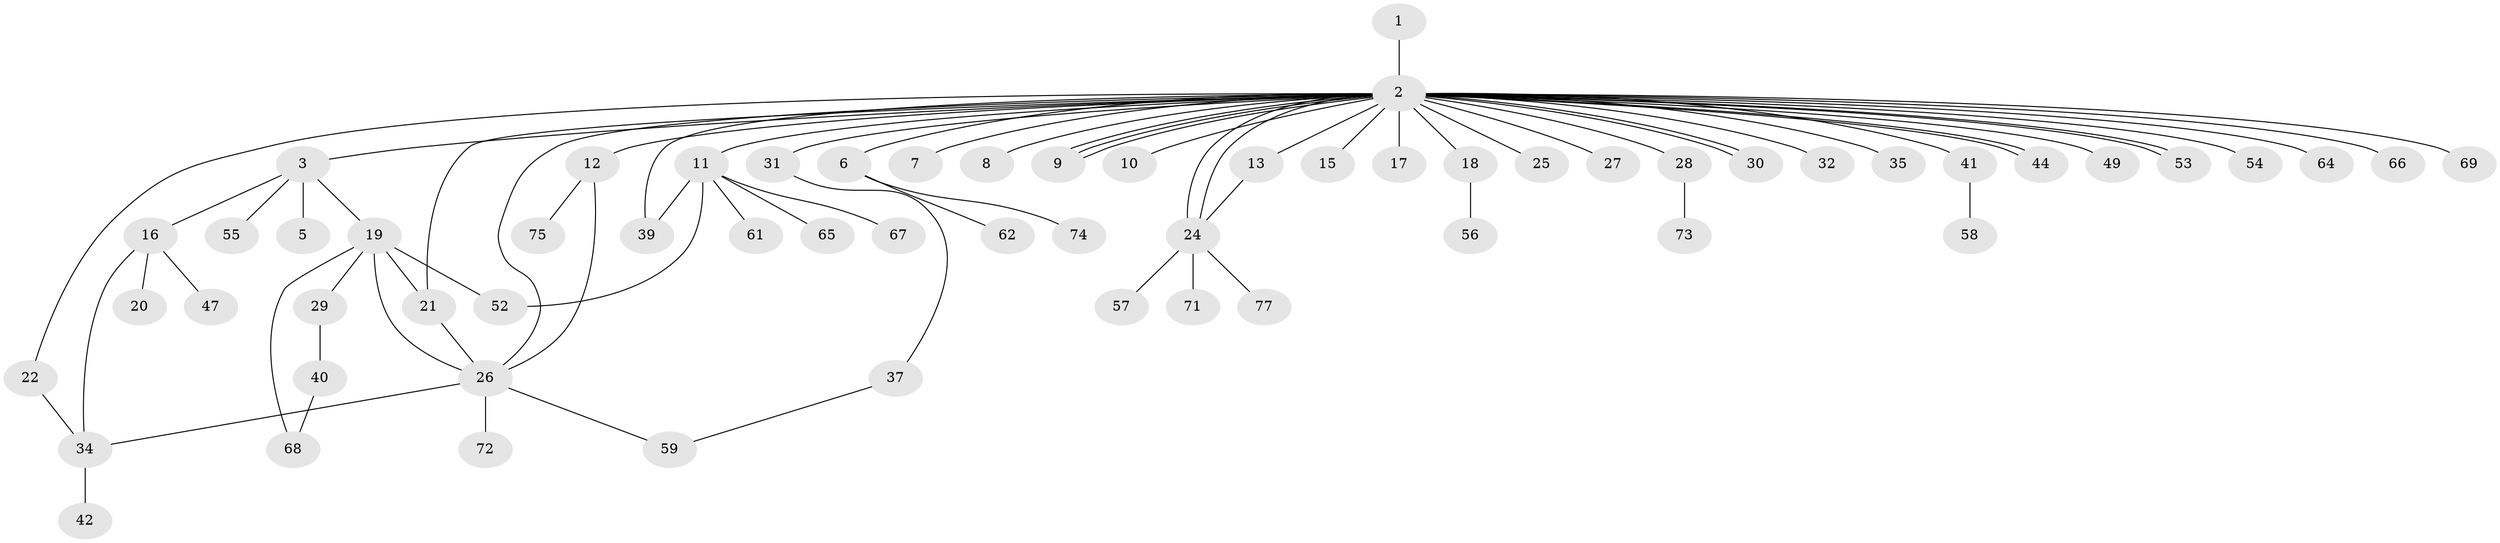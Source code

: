 // original degree distribution, {1: 0.5, 43: 0.01282051282051282, 4: 0.05128205128205128, 3: 0.16666666666666666, 2: 0.20512820512820512, 6: 0.02564102564102564, 5: 0.038461538461538464}
// Generated by graph-tools (version 1.1) at 2025/41/03/06/25 10:41:50]
// undirected, 61 vertices, 77 edges
graph export_dot {
graph [start="1"]
  node [color=gray90,style=filled];
  1;
  2 [super="+38"];
  3 [super="+4"];
  5;
  6 [super="+14"];
  7;
  8 [super="+43"];
  9;
  10;
  11 [super="+60"];
  12;
  13;
  15;
  16 [super="+36"];
  17;
  18 [super="+48"];
  19 [super="+23"];
  20;
  21;
  22 [super="+51"];
  24 [super="+70"];
  25;
  26 [super="+46"];
  27;
  28 [super="+33"];
  29 [super="+50"];
  30 [super="+45"];
  31 [super="+63"];
  32;
  34;
  35;
  37;
  39;
  40;
  41;
  42;
  44;
  47;
  49;
  52;
  53;
  54;
  55;
  56;
  57;
  58;
  59;
  61;
  62;
  64;
  65;
  66;
  67 [super="+78"];
  68 [super="+76"];
  69;
  71;
  72;
  73;
  74;
  75;
  77;
  1 -- 2;
  2 -- 3;
  2 -- 6;
  2 -- 7;
  2 -- 8;
  2 -- 9;
  2 -- 9;
  2 -- 9;
  2 -- 10;
  2 -- 11;
  2 -- 12;
  2 -- 13;
  2 -- 15;
  2 -- 17;
  2 -- 18;
  2 -- 21;
  2 -- 22;
  2 -- 24 [weight=2];
  2 -- 24;
  2 -- 25;
  2 -- 26;
  2 -- 27;
  2 -- 28 [weight=2];
  2 -- 30 [weight=2];
  2 -- 30;
  2 -- 31;
  2 -- 32;
  2 -- 35;
  2 -- 39;
  2 -- 41;
  2 -- 44;
  2 -- 44;
  2 -- 49;
  2 -- 53;
  2 -- 53;
  2 -- 54;
  2 -- 64;
  2 -- 66;
  2 -- 69;
  3 -- 19;
  3 -- 55;
  3 -- 16;
  3 -- 5;
  6 -- 62;
  6 -- 74;
  11 -- 39;
  11 -- 61;
  11 -- 65;
  11 -- 67;
  11 -- 52;
  12 -- 75;
  12 -- 26;
  13 -- 24;
  16 -- 20;
  16 -- 34;
  16 -- 47;
  18 -- 56;
  19 -- 21;
  19 -- 26;
  19 -- 29;
  19 -- 52;
  19 -- 68;
  21 -- 26;
  22 -- 34;
  24 -- 57;
  24 -- 77;
  24 -- 71;
  26 -- 72;
  26 -- 34;
  26 -- 59;
  28 -- 73;
  29 -- 40;
  31 -- 37;
  34 -- 42;
  37 -- 59;
  40 -- 68;
  41 -- 58;
}
